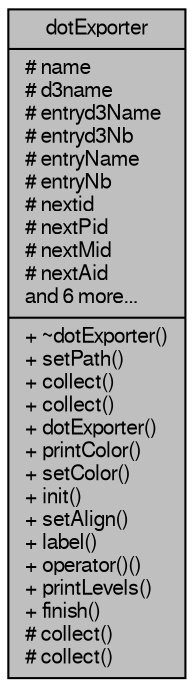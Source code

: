 digraph "dotExporter"
{
  edge [fontname="FreeSans",fontsize="10",labelfontname="FreeSans",labelfontsize="10"];
  node [fontname="FreeSans",fontsize="10",shape=record];
  Node1 [label="{dotExporter\n|# name\l# d3name\l# entryd3Name\l# entryd3Nb\l# entryName\l# entryNb\l# nextid\l# nextPid\l# nextMid\l# nextAid\land 6 more...\l|+ ~dotExporter()\l+ setPath()\l+ collect()\l+ collect()\l+ dotExporter()\l+ printColor()\l+ setColor()\l+ init()\l+ setAlign()\l+ label()\l+ operator()()\l+ printLevels()\l+ finish()\l# collect()\l# collect()\l}",height=0.2,width=0.4,color="black", fillcolor="grey75", style="filled" fontcolor="black"];
}
